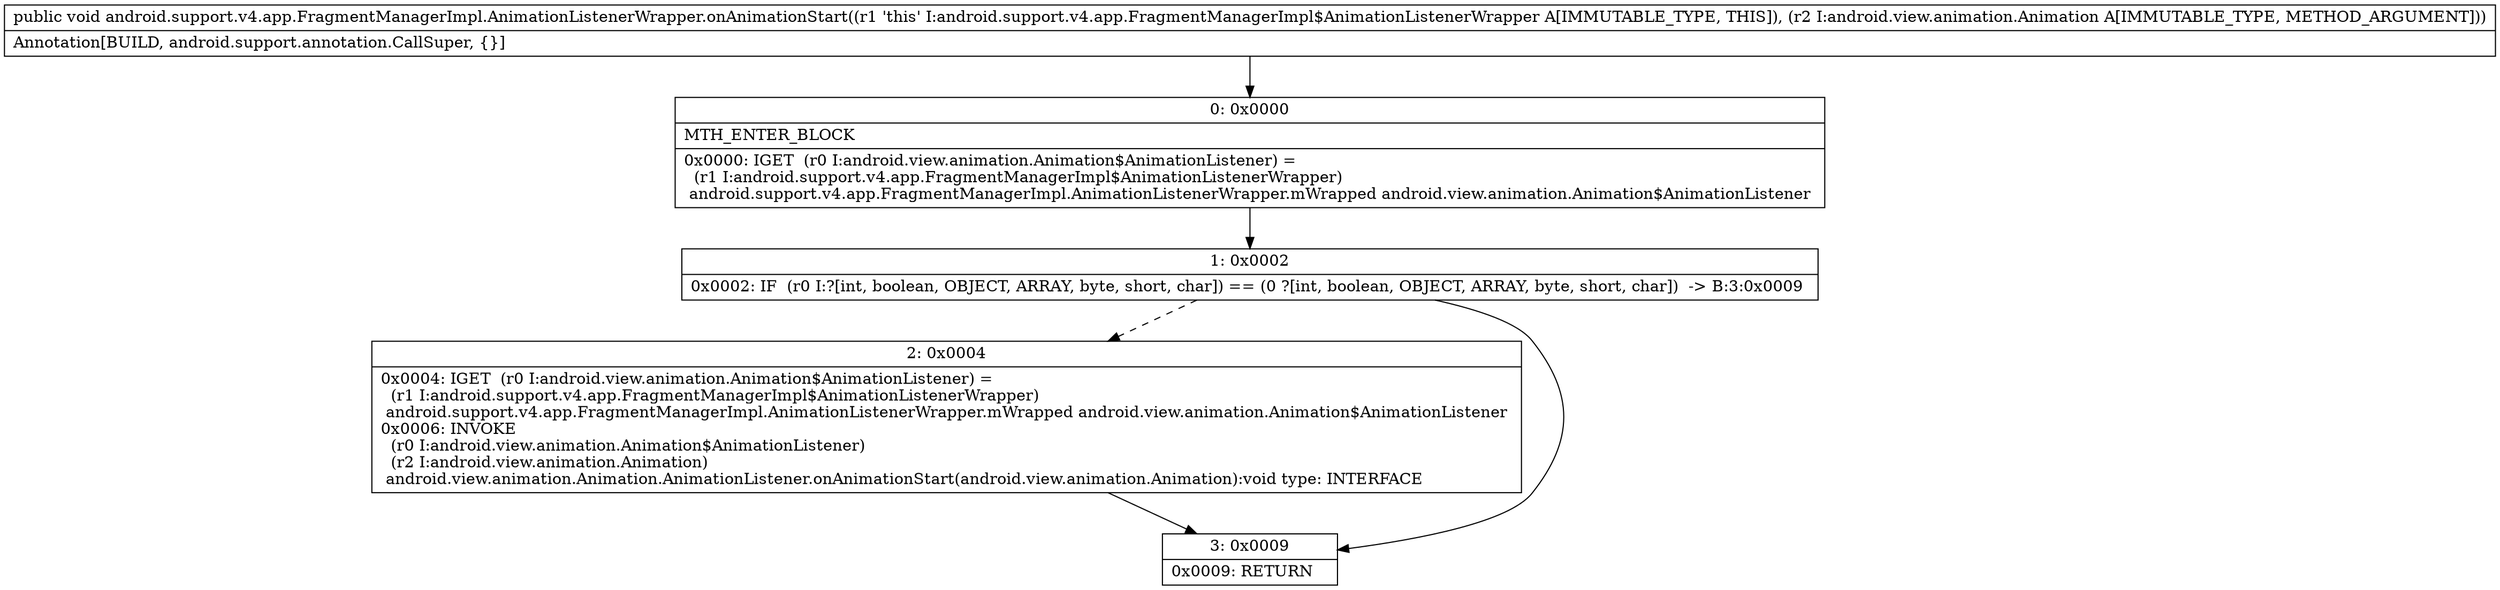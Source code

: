 digraph "CFG forandroid.support.v4.app.FragmentManagerImpl.AnimationListenerWrapper.onAnimationStart(Landroid\/view\/animation\/Animation;)V" {
Node_0 [shape=record,label="{0\:\ 0x0000|MTH_ENTER_BLOCK\l|0x0000: IGET  (r0 I:android.view.animation.Animation$AnimationListener) = \l  (r1 I:android.support.v4.app.FragmentManagerImpl$AnimationListenerWrapper)\l android.support.v4.app.FragmentManagerImpl.AnimationListenerWrapper.mWrapped android.view.animation.Animation$AnimationListener \l}"];
Node_1 [shape=record,label="{1\:\ 0x0002|0x0002: IF  (r0 I:?[int, boolean, OBJECT, ARRAY, byte, short, char]) == (0 ?[int, boolean, OBJECT, ARRAY, byte, short, char])  \-\> B:3:0x0009 \l}"];
Node_2 [shape=record,label="{2\:\ 0x0004|0x0004: IGET  (r0 I:android.view.animation.Animation$AnimationListener) = \l  (r1 I:android.support.v4.app.FragmentManagerImpl$AnimationListenerWrapper)\l android.support.v4.app.FragmentManagerImpl.AnimationListenerWrapper.mWrapped android.view.animation.Animation$AnimationListener \l0x0006: INVOKE  \l  (r0 I:android.view.animation.Animation$AnimationListener)\l  (r2 I:android.view.animation.Animation)\l android.view.animation.Animation.AnimationListener.onAnimationStart(android.view.animation.Animation):void type: INTERFACE \l}"];
Node_3 [shape=record,label="{3\:\ 0x0009|0x0009: RETURN   \l}"];
MethodNode[shape=record,label="{public void android.support.v4.app.FragmentManagerImpl.AnimationListenerWrapper.onAnimationStart((r1 'this' I:android.support.v4.app.FragmentManagerImpl$AnimationListenerWrapper A[IMMUTABLE_TYPE, THIS]), (r2 I:android.view.animation.Animation A[IMMUTABLE_TYPE, METHOD_ARGUMENT]))  | Annotation[BUILD, android.support.annotation.CallSuper, \{\}]\l}"];
MethodNode -> Node_0;
Node_0 -> Node_1;
Node_1 -> Node_2[style=dashed];
Node_1 -> Node_3;
Node_2 -> Node_3;
}

